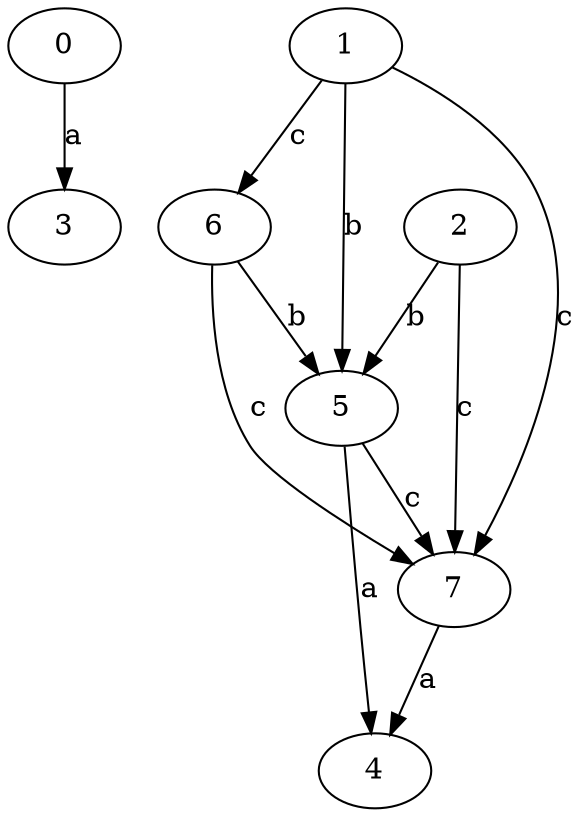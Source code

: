 strict digraph  {
0;
2;
3;
4;
1;
5;
6;
7;
0 -> 3  [label=a];
2 -> 5  [label=b];
2 -> 7  [label=c];
1 -> 5  [label=b];
1 -> 6  [label=c];
1 -> 7  [label=c];
5 -> 4  [label=a];
5 -> 7  [label=c];
6 -> 5  [label=b];
6 -> 7  [label=c];
7 -> 4  [label=a];
}
